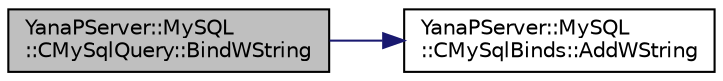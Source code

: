 digraph "YanaPServer::MySQL::CMySqlQuery::BindWString"
{
  edge [fontname="Helvetica",fontsize="10",labelfontname="Helvetica",labelfontsize="10"];
  node [fontname="Helvetica",fontsize="10",shape=record];
  rankdir="LR";
  Node59 [label="YanaPServer::MySQL\l::CMySqlQuery::BindWString",height=0.2,width=0.4,color="black", fillcolor="grey75", style="filled", fontcolor="black"];
  Node59 -> Node60 [color="midnightblue",fontsize="10",style="solid",fontname="Helvetica"];
  Node60 [label="YanaPServer::MySQL\l::CMySqlBinds::AddWString",height=0.2,width=0.4,color="black", fillcolor="white", style="filled",URL="$class_yana_p_server_1_1_my_s_q_l_1_1_c_my_sql_binds.html#a70f2373bc88d40d9cbfde5daf1a0c5ce",tooltip="ワイド文字列追加 "];
}
